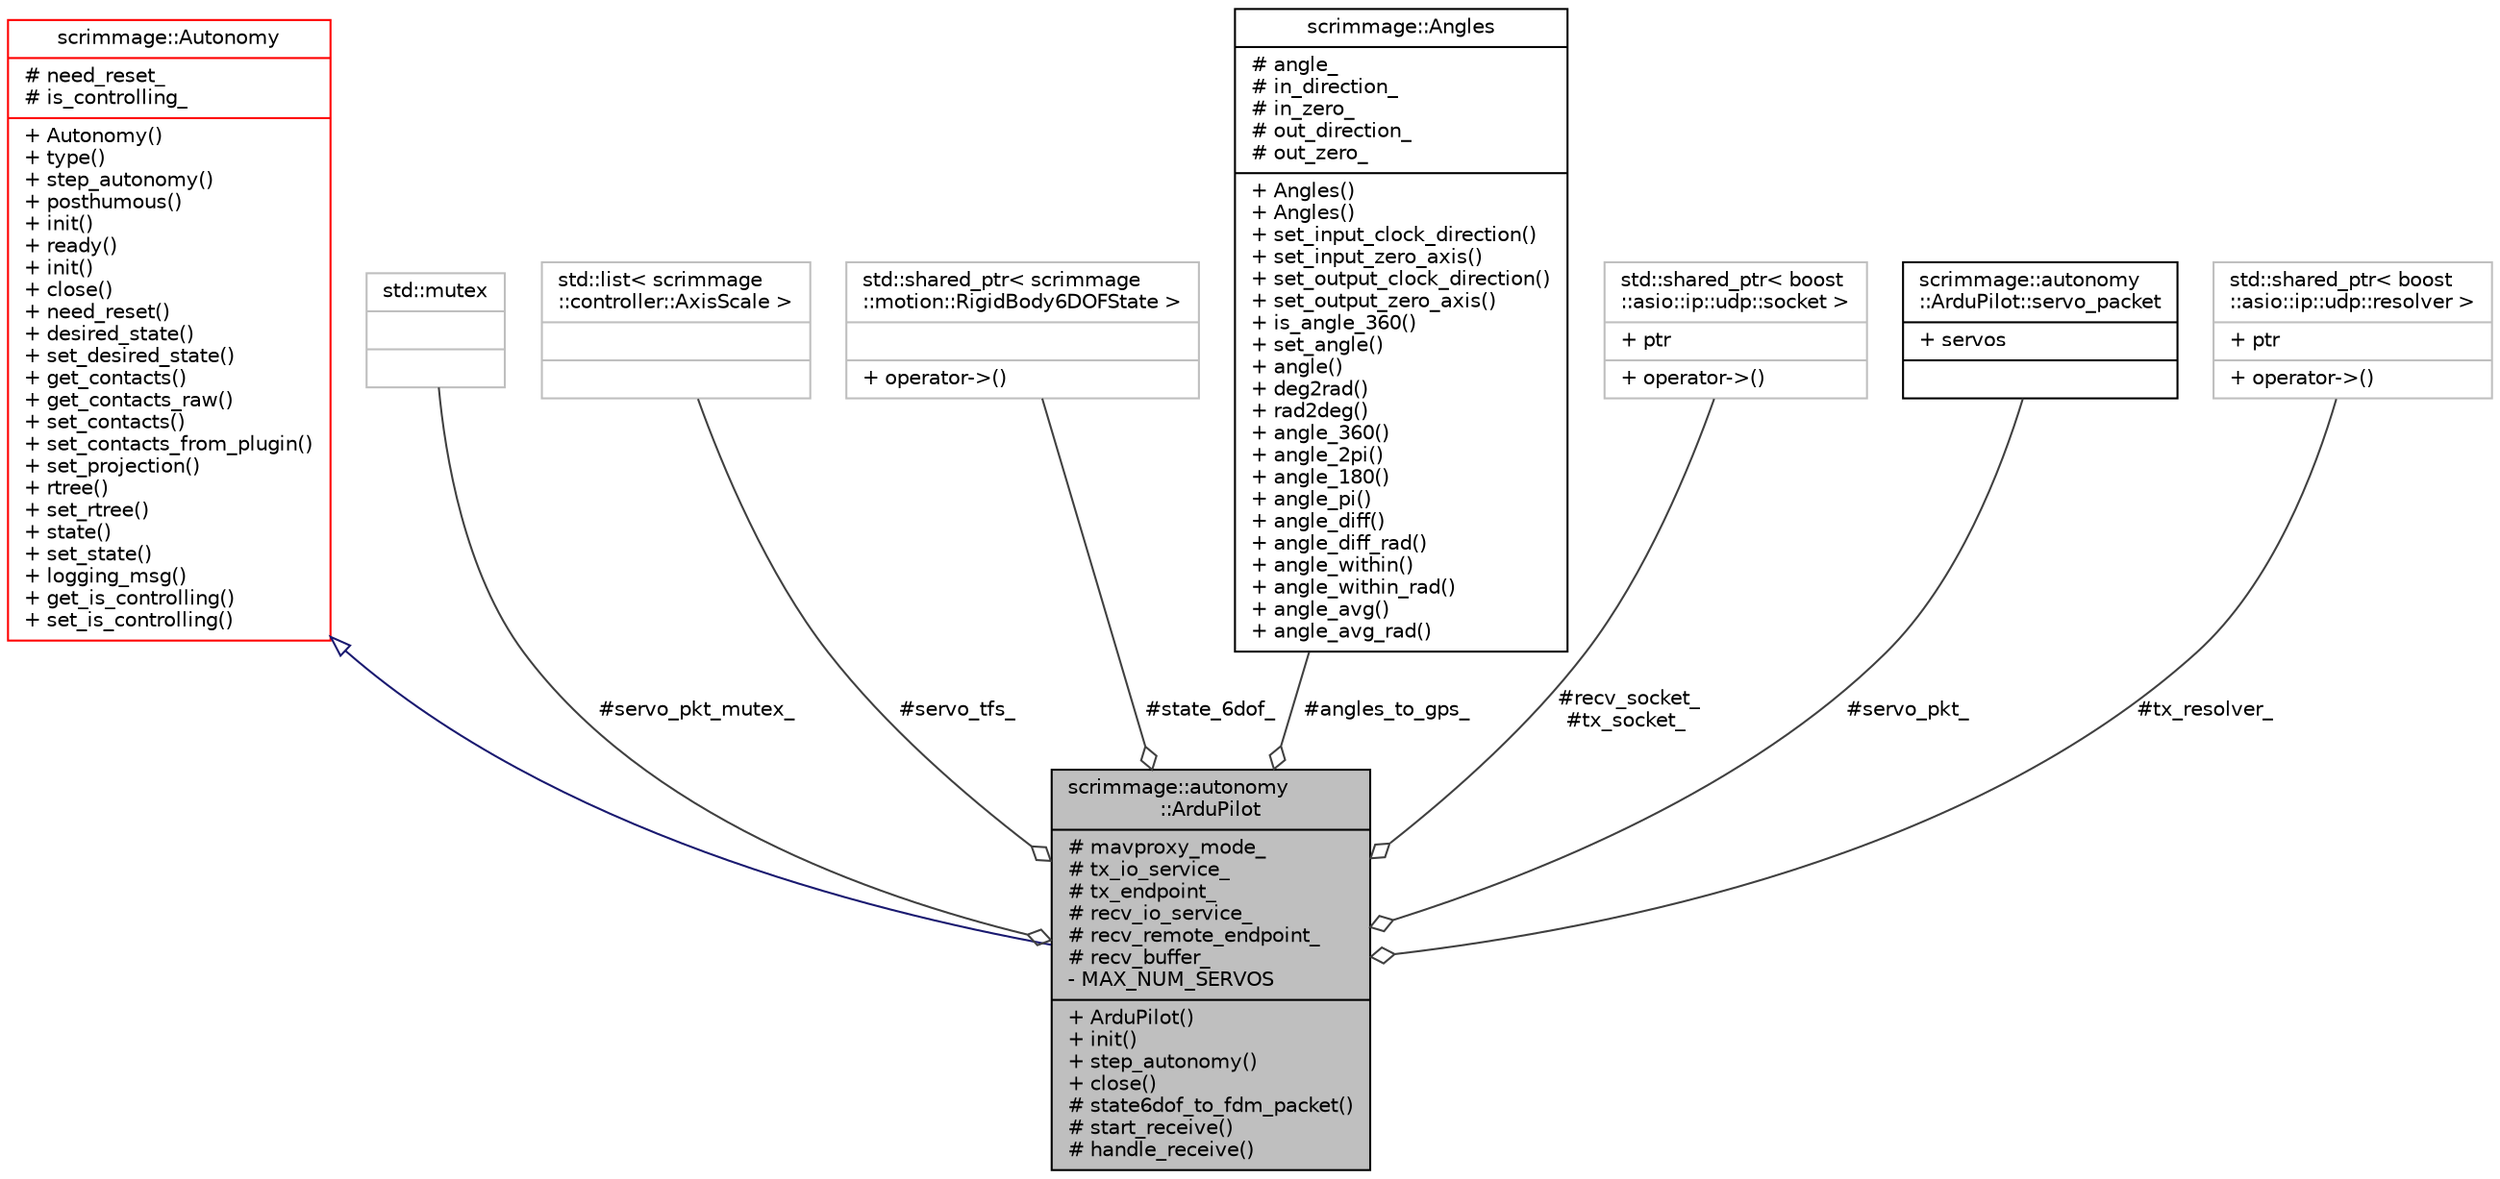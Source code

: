 digraph "scrimmage::autonomy::ArduPilot"
{
 // LATEX_PDF_SIZE
  edge [fontname="Helvetica",fontsize="10",labelfontname="Helvetica",labelfontsize="10"];
  node [fontname="Helvetica",fontsize="10",shape=record];
  Node1 [label="{scrimmage::autonomy\l::ArduPilot\n|# mavproxy_mode_\l# tx_io_service_\l# tx_endpoint_\l# recv_io_service_\l# recv_remote_endpoint_\l# recv_buffer_\l- MAX_NUM_SERVOS\l|+ ArduPilot()\l+ init()\l+ step_autonomy()\l+ close()\l# state6dof_to_fdm_packet()\l# start_receive()\l# handle_receive()\l}",height=0.2,width=0.4,color="black", fillcolor="grey75", style="filled", fontcolor="black",tooltip=" "];
  Node2 -> Node1 [dir="back",color="midnightblue",fontsize="10",style="solid",arrowtail="onormal",fontname="Helvetica"];
  Node2 [label="{scrimmage::Autonomy\n|# need_reset_\l# is_controlling_\l|+ Autonomy()\l+ type()\l+ step_autonomy()\l+ posthumous()\l+ init()\l+ ready()\l+ init()\l+ close()\l+ need_reset()\l+ desired_state()\l+ set_desired_state()\l+ get_contacts()\l+ get_contacts_raw()\l+ set_contacts()\l+ set_contacts_from_plugin()\l+ set_projection()\l+ rtree()\l+ set_rtree()\l+ state()\l+ set_state()\l+ logging_msg()\l+ get_is_controlling()\l+ set_is_controlling()\l}",height=0.2,width=0.4,color="red", fillcolor="white", style="filled",URL="$classscrimmage_1_1Autonomy.html",tooltip=" "];
  Node93 -> Node1 [color="grey25",fontsize="10",style="solid",label=" #servo_pkt_mutex_" ,arrowhead="odiamond",fontname="Helvetica"];
  Node93 [label="{std::mutex\n||}",height=0.2,width=0.4,color="grey75", fillcolor="white", style="filled",tooltip="STL class."];
  Node94 -> Node1 [color="grey25",fontsize="10",style="solid",label=" #servo_tfs_" ,arrowhead="odiamond",fontname="Helvetica"];
  Node94 [label="{std::list\< scrimmage\l::controller::AxisScale \>\n||}",height=0.2,width=0.4,color="grey75", fillcolor="white", style="filled",tooltip=" "];
  Node96 -> Node1 [color="grey25",fontsize="10",style="solid",label=" #state_6dof_" ,arrowhead="odiamond",fontname="Helvetica"];
  Node96 [label="{std::shared_ptr\< scrimmage\l::motion::RigidBody6DOFState \>\n||+ operator-\>()\l}",height=0.2,width=0.4,color="grey75", fillcolor="white", style="filled",tooltip=" "];
  Node98 -> Node1 [color="grey25",fontsize="10",style="solid",label=" #angles_to_gps_" ,arrowhead="odiamond",fontname="Helvetica"];
  Node98 [label="{scrimmage::Angles\n|# angle_\l# in_direction_\l# in_zero_\l# out_direction_\l# out_zero_\l|+ Angles()\l+ Angles()\l+ set_input_clock_direction()\l+ set_input_zero_axis()\l+ set_output_clock_direction()\l+ set_output_zero_axis()\l+ is_angle_360()\l+ set_angle()\l+ angle()\l+ deg2rad()\l+ rad2deg()\l+ angle_360()\l+ angle_2pi()\l+ angle_180()\l+ angle_pi()\l+ angle_diff()\l+ angle_diff_rad()\l+ angle_within()\l+ angle_within_rad()\l+ angle_avg()\l+ angle_avg_rad()\l}",height=0.2,width=0.4,color="black", fillcolor="white", style="filled",URL="$classscrimmage_1_1Angles.html",tooltip=" "];
  Node99 -> Node1 [color="grey25",fontsize="10",style="solid",label=" #recv_socket_\n#tx_socket_" ,arrowhead="odiamond",fontname="Helvetica"];
  Node99 [label="{std::shared_ptr\< boost\l::asio::ip::udp::socket \>\n|+ ptr\l|+ operator-\>()\l}",height=0.2,width=0.4,color="grey75", fillcolor="white", style="filled",tooltip=" "];
  Node100 -> Node1 [color="grey25",fontsize="10",style="solid",label=" #servo_pkt_" ,arrowhead="odiamond",fontname="Helvetica"];
  Node100 [label="{scrimmage::autonomy\l::ArduPilot::servo_packet\n|+ servos\l|}",height=0.2,width=0.4,color="black", fillcolor="white", style="filled",URL="$structscrimmage_1_1autonomy_1_1ArduPilot_1_1servo__packet.html",tooltip=" "];
  Node101 -> Node1 [color="grey25",fontsize="10",style="solid",label=" #tx_resolver_" ,arrowhead="odiamond",fontname="Helvetica"];
  Node101 [label="{std::shared_ptr\< boost\l::asio::ip::udp::resolver \>\n|+ ptr\l|+ operator-\>()\l}",height=0.2,width=0.4,color="grey75", fillcolor="white", style="filled",tooltip=" "];
}
